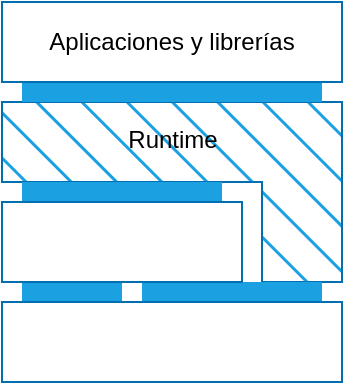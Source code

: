 <mxfile>
    <diagram id="shR7l1z_CxIOuZ4IrIi_" name="Page-1">
        <mxGraphModel dx="906" dy="546" grid="1" gridSize="10" guides="1" tooltips="1" connect="1" arrows="1" fold="1" page="1" pageScale="1" pageWidth="850" pageHeight="1100" math="0" shadow="0">
            <root>
                <mxCell id="0"/>
                <mxCell id="1" parent="0"/>
                <mxCell id="34" value="" style="shape=corner;whiteSpace=wrap;html=1;direction=south;dx=40;dy=40;fillColor=#1ba1e2;fontColor=#ffffff;strokeColor=light-dark(#006EAF,#006EAF);fillStyle=hatch;" vertex="1" parent="1">
                    <mxGeometry x="40" y="90" width="170" height="90" as="geometry"/>
                </mxCell>
                <mxCell id="20" value="" style="rounded=0;whiteSpace=wrap;html=1;fillColor=#1ba1e2;fontColor=#ffffff;strokeColor=none;" parent="1" vertex="1">
                    <mxGeometry x="50" y="180" width="50" height="10" as="geometry"/>
                </mxCell>
                <mxCell id="21" value="" style="rounded=0;whiteSpace=wrap;html=1;fillColor=#1ba1e2;fontColor=#ffffff;strokeColor=none;" parent="1" vertex="1">
                    <mxGeometry x="110" y="180" width="90" height="10" as="geometry"/>
                </mxCell>
                <mxCell id="22" value="" style="rounded=0;whiteSpace=wrap;html=1;fillColor=#1ba1e2;fontColor=#ffffff;strokeColor=none;" parent="1" vertex="1">
                    <mxGeometry x="50" y="130" width="100" height="10" as="geometry"/>
                </mxCell>
                <mxCell id="23" value="" style="rounded=0;whiteSpace=wrap;html=1;fillColor=#1ba1e2;fontColor=#ffffff;strokeColor=none;" parent="1" vertex="1">
                    <mxGeometry x="50" y="80" width="150" height="10" as="geometry"/>
                </mxCell>
                <mxCell id="2" value="Hardware" style="rounded=0;whiteSpace=wrap;html=1;fillColor=none;fontColor=light-dark(#FFFFFF,#006EAF);strokeColor=light-dark(#006EAF,#006EAF);" parent="1" vertex="1">
                    <mxGeometry x="40" y="190" width="170" height="40" as="geometry"/>
                </mxCell>
                <mxCell id="4" value="Sistema operativo" style="rounded=0;whiteSpace=wrap;html=1;fillColor=none;fontColor=light-dark(#FFFFFF,#006EAF);strokeColor=light-dark(#006EAF,#006EAF);" parent="1" vertex="1">
                    <mxGeometry x="40" y="140" width="120" height="40" as="geometry"/>
                </mxCell>
                <mxCell id="18" value="Runtime" style="text;html=1;align=center;verticalAlign=middle;resizable=0;points=[];autosize=1;strokeColor=none;fillColor=none;fontColor=light-dark(#000000,#006EAF);" parent="1" vertex="1">
                    <mxGeometry x="90" y="94" width="70" height="30" as="geometry"/>
                </mxCell>
                <mxCell id="32" value="&lt;span style=&quot;text-wrap-mode: nowrap;&quot;&gt;&lt;font style=&quot;color: light-dark(rgb(0, 0, 0), rgb(0, 110, 175));&quot;&gt;Aplicaciones y librerías&lt;/font&gt;&lt;/span&gt;" style="rounded=0;whiteSpace=wrap;html=1;fillColor=none;fontColor=light-dark(#FFFFFF,#006EAF);strokeColor=light-dark(#006EAF,#006EAF);" vertex="1" parent="1">
                    <mxGeometry x="40" y="40" width="170" height="40" as="geometry"/>
                </mxCell>
            </root>
        </mxGraphModel>
    </diagram>
</mxfile>